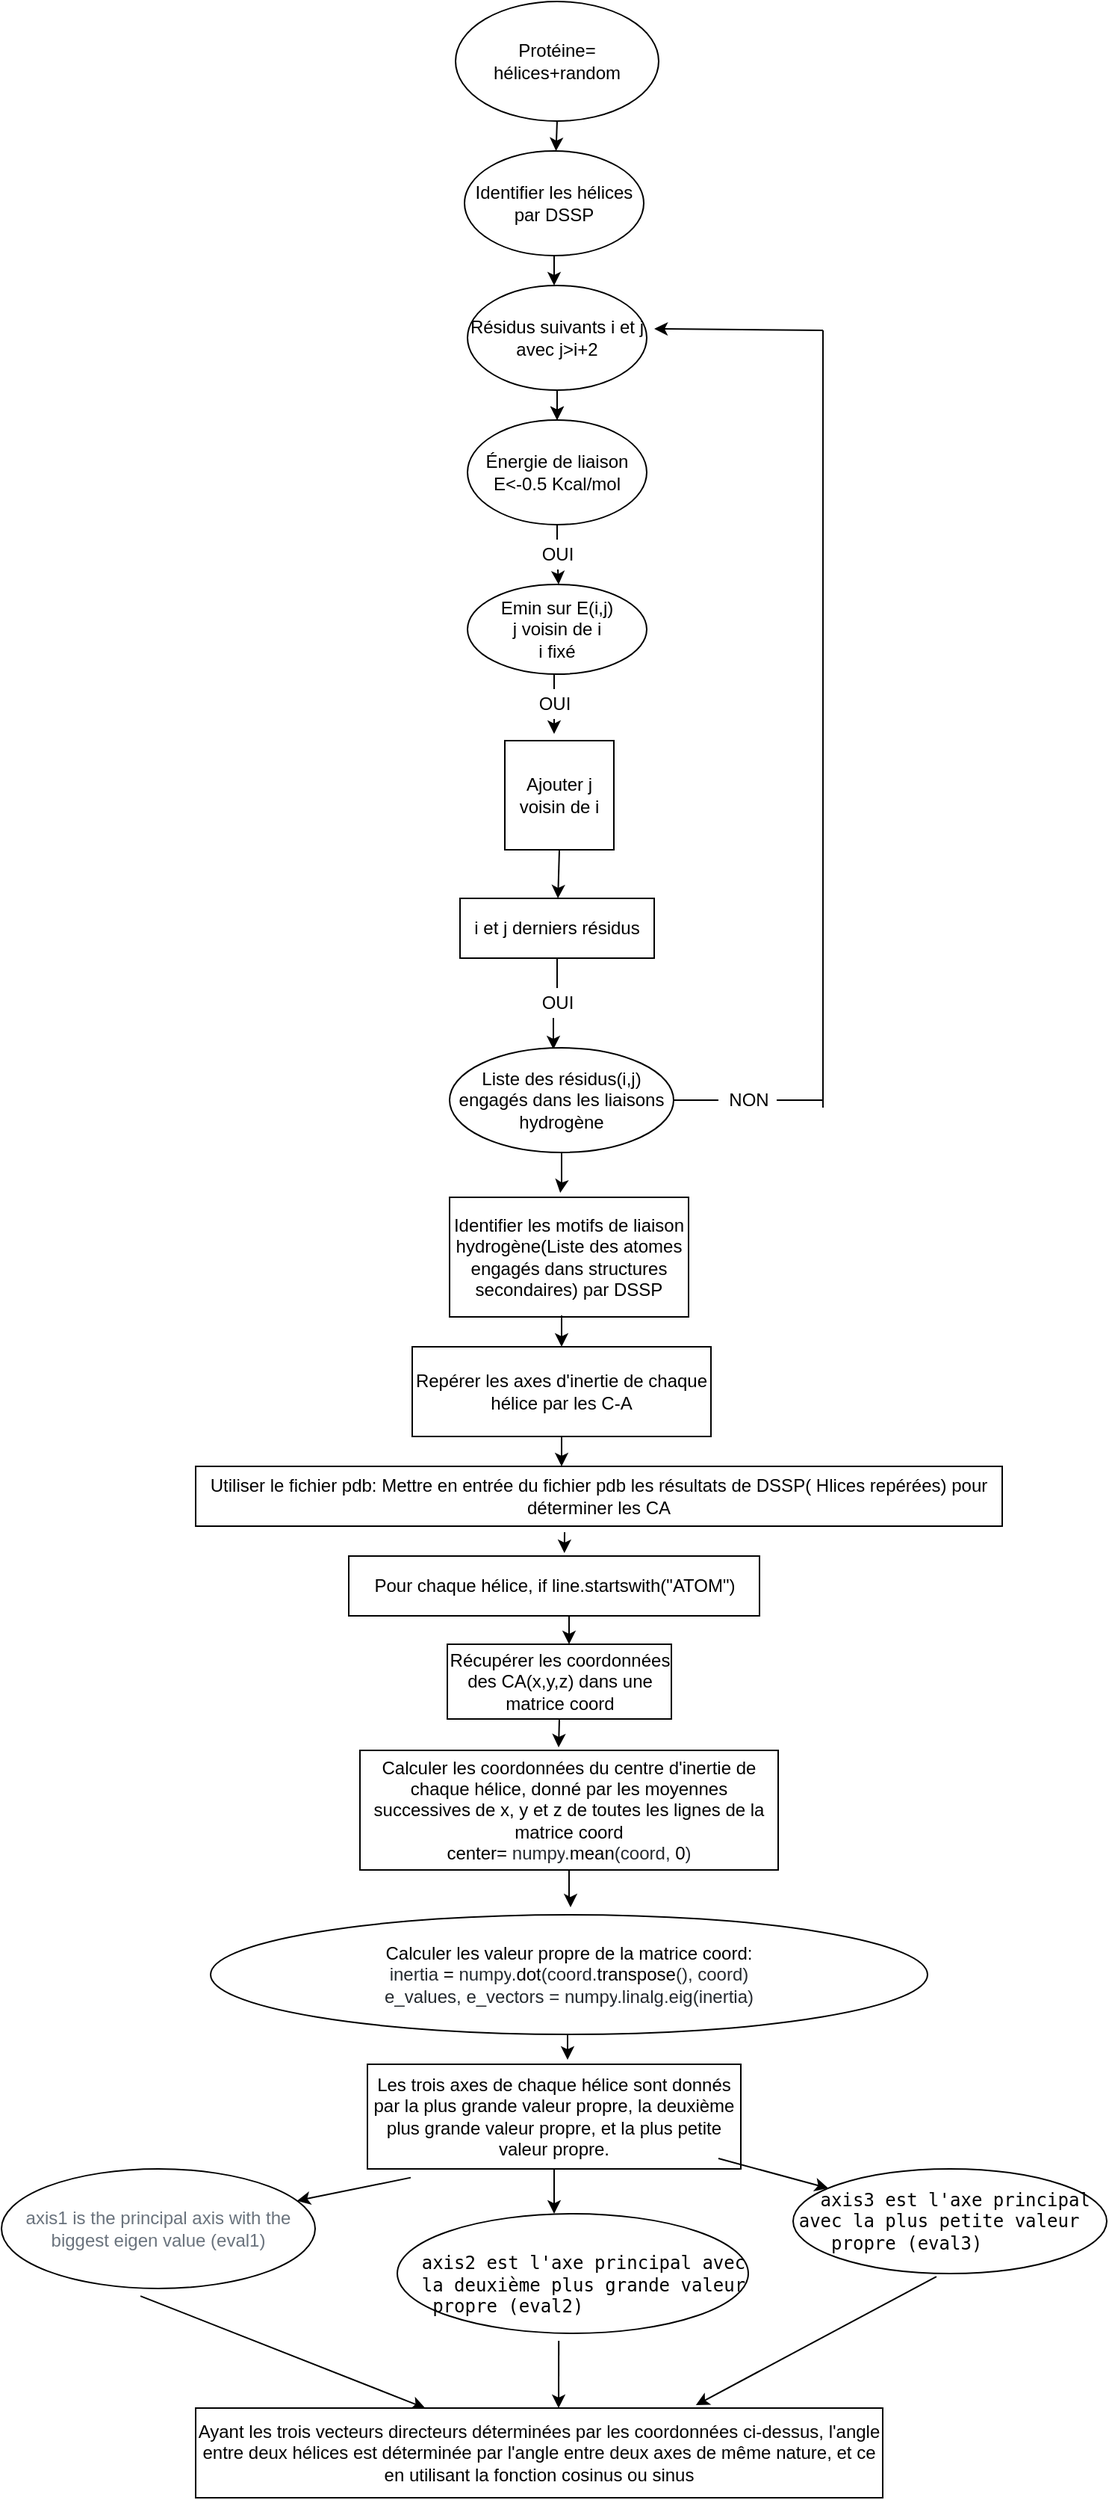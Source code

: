 <mxfile version="14.6.1" type="github">
  <diagram id="XlFL_cd1Q5aJ43iOFvz8" name="Page-1">
    <mxGraphModel dx="868" dy="479" grid="1" gridSize="10" guides="1" tooltips="1" connect="1" arrows="1" fold="1" page="1" pageScale="1" pageWidth="827" pageHeight="1169" math="0" shadow="0">
      <root>
        <mxCell id="0" />
        <mxCell id="1" parent="0" />
        <mxCell id="UyoWGH5hfC34sGtRmq1U-1" value="Protéine= hélices+random" style="ellipse;whiteSpace=wrap;html=1;" parent="1" vertex="1">
          <mxGeometry x="354" y="20" width="136" height="80" as="geometry" />
        </mxCell>
        <mxCell id="UyoWGH5hfC34sGtRmq1U-2" value="" style="endArrow=classic;html=1;exitX=0.5;exitY=1;exitDx=0;exitDy=0;" parent="1" source="UyoWGH5hfC34sGtRmq1U-1" target="UyoWGH5hfC34sGtRmq1U-3" edge="1">
          <mxGeometry width="50" height="50" relative="1" as="geometry">
            <mxPoint x="390" y="270" as="sourcePoint" />
            <mxPoint x="422" y="160" as="targetPoint" />
          </mxGeometry>
        </mxCell>
        <mxCell id="UyoWGH5hfC34sGtRmq1U-3" value="Identifier les hélices par DSSP" style="ellipse;whiteSpace=wrap;html=1;" parent="1" vertex="1">
          <mxGeometry x="360" y="120" width="120" height="70" as="geometry" />
        </mxCell>
        <mxCell id="UyoWGH5hfC34sGtRmq1U-5" value="" style="endArrow=classic;html=1;exitX=0.5;exitY=1;exitDx=0;exitDy=0;entryX=0.5;entryY=0;entryDx=0;entryDy=0;" parent="1" source="UyoWGH5hfC34sGtRmq1U-3" edge="1">
          <mxGeometry width="50" height="50" relative="1" as="geometry">
            <mxPoint x="390" y="270" as="sourcePoint" />
            <mxPoint x="420" y="210" as="targetPoint" />
          </mxGeometry>
        </mxCell>
        <mxCell id="UyoWGH5hfC34sGtRmq1U-9" value="" style="edgeStyle=orthogonalEdgeStyle;rounded=0;orthogonalLoop=1;jettySize=auto;html=1;" parent="1" source="UyoWGH5hfC34sGtRmq1U-6" edge="1">
          <mxGeometry relative="1" as="geometry">
            <mxPoint x="422" y="300" as="targetPoint" />
            <Array as="points">
              <mxPoint x="422" y="300" />
              <mxPoint x="422" y="300" />
            </Array>
          </mxGeometry>
        </mxCell>
        <mxCell id="UyoWGH5hfC34sGtRmq1U-6" value="Résidus suivants i et j avec j&amp;gt;i+2" style="ellipse;whiteSpace=wrap;html=1;" parent="1" vertex="1">
          <mxGeometry x="362" y="210" width="120" height="70" as="geometry" />
        </mxCell>
        <mxCell id="UyoWGH5hfC34sGtRmq1U-7" value="" style="endArrow=classic;html=1;exitX=0.5;exitY=1;exitDx=0;exitDy=0;" parent="1" source="UyoWGH5hfC34sGtRmq1U-6" edge="1">
          <mxGeometry width="50" height="50" relative="1" as="geometry">
            <mxPoint x="390" y="270" as="sourcePoint" />
            <mxPoint x="422" y="300" as="targetPoint" />
          </mxGeometry>
        </mxCell>
        <mxCell id="UyoWGH5hfC34sGtRmq1U-10" value="Énergie de liaison E&amp;lt;-0.5 Kcal/mol" style="ellipse;whiteSpace=wrap;html=1;" parent="1" vertex="1">
          <mxGeometry x="362" y="300" width="120" height="70" as="geometry" />
        </mxCell>
        <mxCell id="UyoWGH5hfC34sGtRmq1U-13" value="" style="endArrow=none;html=1;exitX=0.5;exitY=1;exitDx=0;exitDy=0;" parent="1" source="UyoWGH5hfC34sGtRmq1U-10" edge="1">
          <mxGeometry width="50" height="50" relative="1" as="geometry">
            <mxPoint x="390" y="270" as="sourcePoint" />
            <mxPoint x="422" y="380" as="targetPoint" />
          </mxGeometry>
        </mxCell>
        <mxCell id="UyoWGH5hfC34sGtRmq1U-14" value="OUI" style="text;html=1;align=center;verticalAlign=middle;resizable=0;points=[];autosize=1;strokeColor=none;" parent="1" vertex="1">
          <mxGeometry x="402" y="380" width="40" height="20" as="geometry" />
        </mxCell>
        <mxCell id="UyoWGH5hfC34sGtRmq1U-15" value="" style="endArrow=classic;html=1;" parent="1" source="UyoWGH5hfC34sGtRmq1U-14" edge="1">
          <mxGeometry width="50" height="50" relative="1" as="geometry">
            <mxPoint x="390" y="270" as="sourcePoint" />
            <mxPoint x="423" y="410" as="targetPoint" />
          </mxGeometry>
        </mxCell>
        <mxCell id="UyoWGH5hfC34sGtRmq1U-16" value="&lt;div&gt;Emin sur E(i,j)&lt;/div&gt;&lt;div&gt;j voisin de i&lt;/div&gt;&lt;div&gt;i fixé&lt;br&gt;&lt;/div&gt;" style="ellipse;whiteSpace=wrap;html=1;" parent="1" vertex="1">
          <mxGeometry x="362" y="410" width="120" height="60" as="geometry" />
        </mxCell>
        <mxCell id="UyoWGH5hfC34sGtRmq1U-17" value="" style="endArrow=none;html=1;" parent="1" edge="1">
          <mxGeometry width="50" height="50" relative="1" as="geometry">
            <mxPoint x="420" y="470" as="sourcePoint" />
            <mxPoint x="420" y="480" as="targetPoint" />
          </mxGeometry>
        </mxCell>
        <mxCell id="UyoWGH5hfC34sGtRmq1U-18" value="OUI" style="text;html=1;align=center;verticalAlign=middle;resizable=0;points=[];autosize=1;strokeColor=none;" parent="1" vertex="1">
          <mxGeometry x="400" y="480" width="40" height="20" as="geometry" />
        </mxCell>
        <mxCell id="UyoWGH5hfC34sGtRmq1U-19" value="" style="endArrow=classic;html=1;" parent="1" source="UyoWGH5hfC34sGtRmq1U-18" edge="1">
          <mxGeometry width="50" height="50" relative="1" as="geometry">
            <mxPoint x="390" y="500" as="sourcePoint" />
            <mxPoint x="420" y="510" as="targetPoint" />
          </mxGeometry>
        </mxCell>
        <mxCell id="UyoWGH5hfC34sGtRmq1U-20" value="Ajouter j voisin de i" style="whiteSpace=wrap;html=1;aspect=fixed;" parent="1" vertex="1">
          <mxGeometry x="387" y="514.5" width="73" height="73" as="geometry" />
        </mxCell>
        <mxCell id="UyoWGH5hfC34sGtRmq1U-21" value="" style="endArrow=classic;html=1;exitX=0.5;exitY=1;exitDx=0;exitDy=0;" parent="1" source="UyoWGH5hfC34sGtRmq1U-20" target="UyoWGH5hfC34sGtRmq1U-22" edge="1">
          <mxGeometry width="50" height="50" relative="1" as="geometry">
            <mxPoint x="390" y="500" as="sourcePoint" />
            <mxPoint x="422" y="600" as="targetPoint" />
          </mxGeometry>
        </mxCell>
        <mxCell id="UyoWGH5hfC34sGtRmq1U-22" value="i et j derniers résidus" style="rounded=0;whiteSpace=wrap;html=1;" parent="1" vertex="1">
          <mxGeometry x="357" y="620" width="130" height="40" as="geometry" />
        </mxCell>
        <mxCell id="UyoWGH5hfC34sGtRmq1U-23" value="" style="endArrow=none;html=1;exitX=0.5;exitY=1;exitDx=0;exitDy=0;" parent="1" source="UyoWGH5hfC34sGtRmq1U-22" edge="1">
          <mxGeometry width="50" height="50" relative="1" as="geometry">
            <mxPoint x="390" y="580" as="sourcePoint" />
            <mxPoint x="422" y="680" as="targetPoint" />
            <Array as="points">
              <mxPoint x="422" y="670" />
            </Array>
          </mxGeometry>
        </mxCell>
        <mxCell id="UyoWGH5hfC34sGtRmq1U-24" value="OUI" style="text;html=1;align=center;verticalAlign=middle;resizable=0;points=[];autosize=1;strokeColor=none;" parent="1" vertex="1">
          <mxGeometry x="402" y="680" width="40" height="20" as="geometry" />
        </mxCell>
        <mxCell id="UyoWGH5hfC34sGtRmq1U-25" value="" style="endArrow=classic;html=1;" parent="1" edge="1">
          <mxGeometry width="50" height="50" relative="1" as="geometry">
            <mxPoint x="419.5" y="700" as="sourcePoint" />
            <mxPoint x="419.5" y="721" as="targetPoint" />
            <Array as="points">
              <mxPoint x="419.5" y="711" />
            </Array>
          </mxGeometry>
        </mxCell>
        <mxCell id="UyoWGH5hfC34sGtRmq1U-51" style="edgeStyle=orthogonalEdgeStyle;rounded=0;orthogonalLoop=1;jettySize=auto;html=1;entryX=0.463;entryY=-0.037;entryDx=0;entryDy=0;entryPerimeter=0;" parent="1" source="UyoWGH5hfC34sGtRmq1U-29" target="UyoWGH5hfC34sGtRmq1U-40" edge="1">
          <mxGeometry relative="1" as="geometry" />
        </mxCell>
        <mxCell id="UyoWGH5hfC34sGtRmq1U-29" value="Liste des résidus(i,j) engagés dans les liaisons hydrogène" style="ellipse;whiteSpace=wrap;html=1;" parent="1" vertex="1">
          <mxGeometry x="350" y="720" width="150" height="70" as="geometry" />
        </mxCell>
        <mxCell id="UyoWGH5hfC34sGtRmq1U-30" value="" style="endArrow=none;html=1;entryX=1;entryY=0.5;entryDx=0;entryDy=0;" parent="1" target="UyoWGH5hfC34sGtRmq1U-29" edge="1">
          <mxGeometry width="50" height="50" relative="1" as="geometry">
            <mxPoint x="530" y="755" as="sourcePoint" />
            <mxPoint x="440" y="780" as="targetPoint" />
          </mxGeometry>
        </mxCell>
        <mxCell id="UyoWGH5hfC34sGtRmq1U-31" value="NON" style="text;html=1;align=center;verticalAlign=middle;resizable=0;points=[];autosize=1;strokeColor=none;" parent="1" vertex="1">
          <mxGeometry x="530" y="745" width="40" height="20" as="geometry" />
        </mxCell>
        <mxCell id="UyoWGH5hfC34sGtRmq1U-36" value="" style="endArrow=none;html=1;exitX=0.975;exitY=0.5;exitDx=0;exitDy=0;exitPerimeter=0;" parent="1" source="UyoWGH5hfC34sGtRmq1U-31" edge="1">
          <mxGeometry width="50" height="50" relative="1" as="geometry">
            <mxPoint x="390" y="740" as="sourcePoint" />
            <mxPoint x="600" y="755" as="targetPoint" />
          </mxGeometry>
        </mxCell>
        <mxCell id="UyoWGH5hfC34sGtRmq1U-37" value="" style="endArrow=none;html=1;" parent="1" edge="1">
          <mxGeometry width="50" height="50" relative="1" as="geometry">
            <mxPoint x="600" y="760" as="sourcePoint" />
            <mxPoint x="600" y="240" as="targetPoint" />
          </mxGeometry>
        </mxCell>
        <mxCell id="UyoWGH5hfC34sGtRmq1U-38" value="" style="endArrow=classic;html=1;entryX=1.042;entryY=0.414;entryDx=0;entryDy=0;entryPerimeter=0;" parent="1" target="UyoWGH5hfC34sGtRmq1U-6" edge="1">
          <mxGeometry width="50" height="50" relative="1" as="geometry">
            <mxPoint x="600" y="240" as="sourcePoint" />
            <mxPoint x="480" y="237" as="targetPoint" />
          </mxGeometry>
        </mxCell>
        <mxCell id="UyoWGH5hfC34sGtRmq1U-40" value="Identifier les motifs de liaison hydrogène(Liste des atomes engagés dans structures secondaires) par DSSP" style="rounded=0;whiteSpace=wrap;html=1;" parent="1" vertex="1">
          <mxGeometry x="350" y="820" width="160" height="80" as="geometry" />
        </mxCell>
        <mxCell id="UyoWGH5hfC34sGtRmq1U-52" value="Repérer les axes d&#39;inertie de chaque hélice par les C-A" style="rounded=0;whiteSpace=wrap;html=1;" parent="1" vertex="1">
          <mxGeometry x="325" y="920" width="200" height="60" as="geometry" />
        </mxCell>
        <mxCell id="UyoWGH5hfC34sGtRmq1U-59" value="" style="edgeStyle=orthogonalEdgeStyle;rounded=0;orthogonalLoop=1;jettySize=auto;html=1;" parent="1" source="UyoWGH5hfC34sGtRmq1U-57" target="UyoWGH5hfC34sGtRmq1U-58" edge="1">
          <mxGeometry relative="1" as="geometry">
            <Array as="points">
              <mxPoint x="430" y="1110" />
              <mxPoint x="430" y="1110" />
            </Array>
          </mxGeometry>
        </mxCell>
        <mxCell id="UyoWGH5hfC34sGtRmq1U-57" value="Pour chaque hélice, if line.startswith(&quot;ATOM&quot;)" style="rounded=0;whiteSpace=wrap;html=1;" parent="1" vertex="1">
          <mxGeometry x="282.5" y="1060" width="275" height="40" as="geometry" />
        </mxCell>
        <mxCell id="UyoWGH5hfC34sGtRmq1U-58" value="Récupérer les coordonnées des CA(x,y,z) dans une matrice coord" style="rounded=0;whiteSpace=wrap;html=1;" parent="1" vertex="1">
          <mxGeometry x="348.5" y="1119" width="150" height="50" as="geometry" />
        </mxCell>
        <mxCell id="UyoWGH5hfC34sGtRmq1U-62" style="edgeStyle=orthogonalEdgeStyle;rounded=0;orthogonalLoop=1;jettySize=auto;html=1;" parent="1" source="UyoWGH5hfC34sGtRmq1U-61" edge="1">
          <mxGeometry relative="1" as="geometry">
            <mxPoint x="431" y="1295" as="targetPoint" />
            <Array as="points">
              <mxPoint x="430" y="1290" />
              <mxPoint x="431" y="1290" />
            </Array>
          </mxGeometry>
        </mxCell>
        <mxCell id="UyoWGH5hfC34sGtRmq1U-61" value="&lt;div&gt;Calculer les coordonnées du centre d&#39;inertie de chaque hélice, donné par les moyennes successives de x, y et z de toutes les lignes de la matrice coord&lt;br&gt;&lt;/div&gt;&lt;div&gt;&lt;span class=&quot;pl-s1&quot; style=&quot;box-sizing: border-box ; color: rgb(36 , 41 , 46) ; font-family: , &amp;#34;consolas&amp;#34; , &amp;#34;liberation mono&amp;#34; , &amp;#34;menlo&amp;#34; , monospace ; font-size: 12px ; font-style: normal ; font-weight: 400 ; letter-spacing: normal ; text-indent: 0px ; text-transform: none ; word-spacing: 0px ; background-color: rgb(255 , 255 , 255)&quot;&gt;&lt;/span&gt;&lt;span style=&quot;color: rgb(36 , 41 , 46) ; font-family: , &amp;#34;consolas&amp;#34; , &amp;#34;liberation mono&amp;#34; , &amp;#34;menlo&amp;#34; , monospace ; font-size: 12px ; font-style: normal ; font-weight: 400 ; letter-spacing: normal ; text-indent: 0px ; text-transform: none ; word-spacing: 0px ; background-color: rgb(255 , 255 , 255) ; display: inline ; float: none&quot;&gt;&lt;/span&gt;&lt;span class=&quot;pl-c1&quot; style=&quot;box-sizing: border-box ; font-family: , &amp;#34;consolas&amp;#34; , &amp;#34;liberation mono&amp;#34; , &amp;#34;menlo&amp;#34; , monospace ; font-size: 12px ; font-style: normal ; font-weight: 400 ; letter-spacing: normal ; text-indent: 0px ; text-transform: none ; word-spacing: 0px ; background-color: rgb(255 , 255 , 255)&quot;&gt;center=&lt;/span&gt;&lt;span style=&quot;color: rgb(36 , 41 , 46) ; font-family: , &amp;#34;consolas&amp;#34; , &amp;#34;liberation mono&amp;#34; , &amp;#34;menlo&amp;#34; , monospace ; font-size: 12px ; font-style: normal ; font-weight: 400 ; letter-spacing: normal ; text-indent: 0px ; text-transform: none ; word-spacing: 0px ; background-color: rgb(255 , 255 , 255) ; display: inline ; float: none&quot;&gt; &lt;/span&gt;&lt;span class=&quot;pl-s1&quot; style=&quot;box-sizing: border-box ; color: rgb(36 , 41 , 46) ; font-family: , &amp;#34;consolas&amp;#34; , &amp;#34;liberation mono&amp;#34; , &amp;#34;menlo&amp;#34; , monospace ; font-size: 12px ; font-style: normal ; font-weight: 400 ; letter-spacing: normal ; text-indent: 0px ; text-transform: none ; word-spacing: 0px ; background-color: rgb(255 , 255 , 255)&quot;&gt;numpy&lt;/span&gt;&lt;span style=&quot;color: rgb(36 , 41 , 46) ; font-family: , &amp;#34;consolas&amp;#34; , &amp;#34;liberation mono&amp;#34; , &amp;#34;menlo&amp;#34; , monospace ; font-size: 12px ; font-style: normal ; font-weight: 400 ; letter-spacing: normal ; text-indent: 0px ; text-transform: none ; word-spacing: 0px ; background-color: rgb(255 , 255 , 255) ; display: inline ; float: none&quot;&gt;.&lt;/span&gt;&lt;span class=&quot;pl-en&quot; style=&quot;box-sizing: border-box ; font-family: , &amp;#34;consolas&amp;#34; , &amp;#34;liberation mono&amp;#34; , &amp;#34;menlo&amp;#34; , monospace ; font-size: 12px ; font-style: normal ; font-weight: 400 ; letter-spacing: normal ; text-indent: 0px ; text-transform: none ; word-spacing: 0px ; background-color: rgb(255 , 255 , 255)&quot;&gt;mean&lt;/span&gt;&lt;span style=&quot;color: rgb(36 , 41 , 46) ; font-family: , &amp;#34;consolas&amp;#34; , &amp;#34;liberation mono&amp;#34; , &amp;#34;menlo&amp;#34; , monospace ; font-size: 12px ; font-style: normal ; font-weight: 400 ; letter-spacing: normal ; text-indent: 0px ; text-transform: none ; word-spacing: 0px ; background-color: rgb(255 , 255 , 255) ; display: inline ; float: none&quot;&gt;(&lt;/span&gt;&lt;span class=&quot;pl-s1&quot; style=&quot;box-sizing: border-box ; color: rgb(36 , 41 , 46) ; font-family: , &amp;#34;consolas&amp;#34; , &amp;#34;liberation mono&amp;#34; , &amp;#34;menlo&amp;#34; , monospace ; font-size: 12px ; font-style: normal ; font-weight: 400 ; letter-spacing: normal ; text-indent: 0px ; text-transform: none ; word-spacing: 0px ; background-color: rgb(255 , 255 , 255)&quot;&gt;coord&lt;/span&gt;&lt;span style=&quot;color: rgb(36 , 41 , 46) ; font-family: , &amp;#34;consolas&amp;#34; , &amp;#34;liberation mono&amp;#34; , &amp;#34;menlo&amp;#34; , monospace ; font-size: 12px ; font-style: normal ; font-weight: 400 ; letter-spacing: normal ; text-indent: 0px ; text-transform: none ; word-spacing: 0px ; background-color: rgb(255 , 255 , 255) ; display: inline ; float: none&quot;&gt;, &lt;/span&gt;&lt;span class=&quot;pl-c1&quot; style=&quot;box-sizing: border-box ; font-family: , &amp;#34;consolas&amp;#34; , &amp;#34;liberation mono&amp;#34; , &amp;#34;menlo&amp;#34; , monospace ; font-size: 12px ; font-style: normal ; font-weight: 400 ; letter-spacing: normal ; text-indent: 0px ; text-transform: none ; word-spacing: 0px ; background-color: rgb(255 , 255 , 255)&quot;&gt;0&lt;/span&gt;&lt;span style=&quot;color: rgb(36 , 41 , 46) ; font-family: , &amp;#34;consolas&amp;#34; , &amp;#34;liberation mono&amp;#34; , &amp;#34;menlo&amp;#34; , monospace ; font-size: 12px ; font-style: normal ; font-weight: 400 ; letter-spacing: normal ; text-indent: 0px ; text-transform: none ; word-spacing: 0px ; background-color: rgb(255 , 255 , 255) ; display: inline ; float: none&quot;&gt;)&lt;/span&gt;&lt;/div&gt;" style="rounded=0;whiteSpace=wrap;html=1;" parent="1" vertex="1">
          <mxGeometry x="290" y="1190" width="280" height="80" as="geometry" />
        </mxCell>
        <mxCell id="UyoWGH5hfC34sGtRmq1U-66" style="edgeStyle=orthogonalEdgeStyle;rounded=0;orthogonalLoop=1;jettySize=auto;html=1;" parent="1" edge="1">
          <mxGeometry relative="1" as="geometry">
            <mxPoint x="360" y="1355" as="targetPoint" />
            <mxPoint x="365" y="1355" as="sourcePoint" />
          </mxGeometry>
        </mxCell>
        <mxCell id="UyoWGH5hfC34sGtRmq1U-70" style="edgeStyle=orthogonalEdgeStyle;rounded=0;orthogonalLoop=1;jettySize=auto;html=1;exitX=0.5;exitY=1;exitDx=0;exitDy=0;entryX=0.536;entryY=-0.043;entryDx=0;entryDy=0;entryPerimeter=0;" parent="1" source="UyoWGH5hfC34sGtRmq1U-67" target="UyoWGH5hfC34sGtRmq1U-72" edge="1">
          <mxGeometry relative="1" as="geometry">
            <mxPoint x="423.5" y="1400" as="targetPoint" />
          </mxGeometry>
        </mxCell>
        <mxCell id="UyoWGH5hfC34sGtRmq1U-67" value="&lt;div&gt;Calculer les valeur propre de la matrice coord:&lt;/div&gt;&lt;div&gt;&lt;span style=&quot;color: rgb(36 , 41 , 46) ; font-family: , &amp;#34;consolas&amp;#34; , &amp;#34;liberation mono&amp;#34; , &amp;#34;menlo&amp;#34; , monospace ; font-size: 12px ; font-style: normal ; font-weight: 400 ; letter-spacing: normal ; text-indent: 0px ; text-transform: none ; word-spacing: 0px ; background-color: rgb(255 , 255 , 255) ; display: inline ; float: none&quot;&gt; &lt;/span&gt;&lt;span class=&quot;pl-s1&quot; style=&quot;box-sizing: border-box ; color: rgb(36 , 41 , 46) ; font-family: , &amp;#34;consolas&amp;#34; , &amp;#34;liberation mono&amp;#34; , &amp;#34;menlo&amp;#34; , monospace ; font-size: 12px ; font-style: normal ; font-weight: 400 ; letter-spacing: normal ; text-indent: 0px ; text-transform: none ; word-spacing: 0px ; background-color: rgb(255 , 255 , 255)&quot;&gt;inertia&lt;/span&gt;&lt;span style=&quot;color: rgb(36 , 41 , 46) ; font-family: , &amp;#34;consolas&amp;#34; , &amp;#34;liberation mono&amp;#34; , &amp;#34;menlo&amp;#34; , monospace ; font-size: 12px ; font-style: normal ; font-weight: 400 ; letter-spacing: normal ; text-indent: 0px ; text-transform: none ; word-spacing: 0px ; background-color: rgb(255 , 255 , 255) ; display: inline ; float: none&quot;&gt; &lt;/span&gt;&lt;span class=&quot;pl-c1&quot; style=&quot;box-sizing: border-box ; font-family: , &amp;#34;consolas&amp;#34; , &amp;#34;liberation mono&amp;#34; , &amp;#34;menlo&amp;#34; , monospace ; font-size: 12px ; font-style: normal ; font-weight: 400 ; letter-spacing: normal ; text-indent: 0px ; text-transform: none ; word-spacing: 0px ; background-color: rgb(255 , 255 , 255)&quot;&gt;=&lt;/span&gt;&lt;span style=&quot;color: rgb(36 , 41 , 46) ; font-family: , &amp;#34;consolas&amp;#34; , &amp;#34;liberation mono&amp;#34; , &amp;#34;menlo&amp;#34; , monospace ; font-size: 12px ; font-style: normal ; font-weight: 400 ; letter-spacing: normal ; text-indent: 0px ; text-transform: none ; word-spacing: 0px ; background-color: rgb(255 , 255 , 255) ; display: inline ; float: none&quot;&gt; &lt;/span&gt;&lt;span class=&quot;pl-s1&quot; style=&quot;box-sizing: border-box ; color: rgb(36 , 41 , 46) ; font-family: , &amp;#34;consolas&amp;#34; , &amp;#34;liberation mono&amp;#34; , &amp;#34;menlo&amp;#34; , monospace ; font-size: 12px ; font-style: normal ; font-weight: 400 ; letter-spacing: normal ; text-indent: 0px ; text-transform: none ; word-spacing: 0px ; background-color: rgb(255 , 255 , 255)&quot;&gt;numpy&lt;/span&gt;&lt;span style=&quot;color: rgb(36 , 41 , 46) ; font-family: , &amp;#34;consolas&amp;#34; , &amp;#34;liberation mono&amp;#34; , &amp;#34;menlo&amp;#34; , monospace ; font-size: 12px ; font-style: normal ; font-weight: 400 ; letter-spacing: normal ; text-indent: 0px ; text-transform: none ; word-spacing: 0px ; background-color: rgb(255 , 255 , 255) ; display: inline ; float: none&quot;&gt;.&lt;/span&gt;&lt;span class=&quot;pl-en&quot; style=&quot;box-sizing: border-box ; font-family: , &amp;#34;consolas&amp;#34; , &amp;#34;liberation mono&amp;#34; , &amp;#34;menlo&amp;#34; , monospace ; font-size: 12px ; font-style: normal ; font-weight: 400 ; letter-spacing: normal ; text-indent: 0px ; text-transform: none ; word-spacing: 0px ; background-color: rgb(255 , 255 , 255)&quot;&gt;dot&lt;/span&gt;&lt;span style=&quot;color: rgb(36 , 41 , 46) ; font-family: , &amp;#34;consolas&amp;#34; , &amp;#34;liberation mono&amp;#34; , &amp;#34;menlo&amp;#34; , monospace ; font-size: 12px ; font-style: normal ; font-weight: 400 ; letter-spacing: normal ; text-indent: 0px ; text-transform: none ; word-spacing: 0px ; background-color: rgb(255 , 255 , 255) ; display: inline ; float: none&quot;&gt;(&lt;/span&gt;&lt;span class=&quot;pl-s1&quot; style=&quot;box-sizing: border-box ; color: rgb(36 , 41 , 46) ; font-family: , &amp;#34;consolas&amp;#34; , &amp;#34;liberation mono&amp;#34; , &amp;#34;menlo&amp;#34; , monospace ; font-size: 12px ; font-style: normal ; font-weight: 400 ; letter-spacing: normal ; text-indent: 0px ; text-transform: none ; word-spacing: 0px ; background-color: rgb(255 , 255 , 255)&quot;&gt;coord&lt;/span&gt;&lt;span style=&quot;color: rgb(36 , 41 , 46) ; font-family: , &amp;#34;consolas&amp;#34; , &amp;#34;liberation mono&amp;#34; , &amp;#34;menlo&amp;#34; , monospace ; font-size: 12px ; font-style: normal ; font-weight: 400 ; letter-spacing: normal ; text-indent: 0px ; text-transform: none ; word-spacing: 0px ; background-color: rgb(255 , 255 , 255) ; display: inline ; float: none&quot;&gt;.&lt;/span&gt;&lt;span class=&quot;pl-en&quot; style=&quot;box-sizing: border-box ; font-family: , &amp;#34;consolas&amp;#34; , &amp;#34;liberation mono&amp;#34; , &amp;#34;menlo&amp;#34; , monospace ; font-size: 12px ; font-style: normal ; font-weight: 400 ; letter-spacing: normal ; text-indent: 0px ; text-transform: none ; word-spacing: 0px ; background-color: rgb(255 , 255 , 255)&quot;&gt;transpose&lt;/span&gt;&lt;span style=&quot;color: rgb(36 , 41 , 46) ; font-family: , &amp;#34;consolas&amp;#34; , &amp;#34;liberation mono&amp;#34; , &amp;#34;menlo&amp;#34; , monospace ; font-size: 12px ; font-style: normal ; font-weight: 400 ; letter-spacing: normal ; text-indent: 0px ; text-transform: none ; word-spacing: 0px ; background-color: rgb(255 , 255 , 255) ; display: inline ; float: none&quot;&gt;(), &lt;/span&gt;&lt;span class=&quot;pl-s1&quot; style=&quot;box-sizing: border-box ; color: rgb(36 , 41 , 46) ; font-family: , &amp;#34;consolas&amp;#34; , &amp;#34;liberation mono&amp;#34; , &amp;#34;menlo&amp;#34; , monospace ; font-size: 12px ; font-style: normal ; font-weight: 400 ; letter-spacing: normal ; text-indent: 0px ; text-transform: none ; word-spacing: 0px ; background-color: rgb(255 , 255 , 255)&quot;&gt;coord&lt;/span&gt;&lt;span style=&quot;color: rgb(36 , 41 , 46) ; font-family: , &amp;#34;consolas&amp;#34; , &amp;#34;liberation mono&amp;#34; , &amp;#34;menlo&amp;#34; , monospace ; font-size: 12px ; font-style: normal ; font-weight: 400 ; letter-spacing: normal ; text-indent: 0px ; text-transform: none ; word-spacing: 0px ; background-color: rgb(255 , 255 , 255) ; display: inline ; float: none&quot;&gt;)&lt;/span&gt;&lt;/div&gt;&lt;div&gt;&lt;span style=&quot;color: rgb(36 , 41 , 46) ; font-family: , &amp;#34;consolas&amp;#34; , &amp;#34;liberation mono&amp;#34; , &amp;#34;menlo&amp;#34; , monospace ; font-size: 12px ; font-style: normal ; font-weight: 400 ; letter-spacing: normal ; text-indent: 0px ; text-transform: none ; word-spacing: 0px ; background-color: rgb(255 , 255 , 255) ; display: inline ; float: none&quot;&gt;&lt;span style=&quot;color: rgb(36 , 41 , 46) ; font-family: , &amp;#34;consolas&amp;#34; , &amp;#34;liberation mono&amp;#34; , &amp;#34;menlo&amp;#34; , monospace ; font-size: 12px ; font-style: normal ; font-weight: 400 ; letter-spacing: normal ; text-indent: 0px ; text-transform: none ; word-spacing: 0px ; background-color: rgb(255 , 255 , 255) ; display: inline ; float: none&quot;&gt;&lt;/span&gt;&lt;span class=&quot;pl-s1&quot; style=&quot;box-sizing: border-box ; color: rgb(36 , 41 , 46) ; font-family: , &amp;#34;consolas&amp;#34; , &amp;#34;liberation mono&amp;#34; , &amp;#34;menlo&amp;#34; , monospace ; font-size: 12px ; font-style: normal ; font-weight: 400 ; letter-spacing: normal ; text-indent: 0px ; text-transform: none ; word-spacing: 0px ; background-color: rgb(255 , 255 , 255)&quot;&gt;e_values&lt;/span&gt;&lt;span style=&quot;color: rgb(36 , 41 , 46) ; font-family: , &amp;#34;consolas&amp;#34; , &amp;#34;liberation mono&amp;#34; , &amp;#34;menlo&amp;#34; , monospace ; font-size: 12px ; font-style: normal ; font-weight: 400 ; letter-spacing: normal ; text-indent: 0px ; text-transform: none ; word-spacing: 0px ; background-color: rgb(255 , 255 , 255) ; display: inline ; float: none&quot;&gt;, &lt;/span&gt;&lt;span class=&quot;pl-s1&quot; style=&quot;box-sizing: border-box ; color: rgb(36 , 41 , 46) ; font-family: , &amp;#34;consolas&amp;#34; , &amp;#34;liberation mono&amp;#34; , &amp;#34;menlo&amp;#34; , monospace ; font-size: 12px ; font-style: normal ; font-weight: 400 ; letter-spacing: normal ; text-indent: 0px ; text-transform: none ; word-spacing: 0px ; background-color: rgb(255 , 255 , 255)&quot;&gt;e_vectors&lt;/span&gt;&lt;span style=&quot;color: rgb(36 , 41 , 46) ; font-family: , &amp;#34;consolas&amp;#34; , &amp;#34;liberation mono&amp;#34; , &amp;#34;menlo&amp;#34; , monospace ; font-size: 12px ; font-style: normal ; font-weight: 400 ; letter-spacing: normal ; text-indent: 0px ; text-transform: none ; word-spacing: 0px ; background-color: rgb(255 , 255 , 255) ; display: inline ; float: none&quot;&gt; &lt;/span&gt;&lt;span class=&quot;pl-c1&quot; style=&quot;box-sizing: border-box ; font-family: , &amp;#34;consolas&amp;#34; , &amp;#34;liberation mono&amp;#34; , &amp;#34;menlo&amp;#34; , monospace ; font-size: 12px ; font-style: normal ; font-weight: 400 ; letter-spacing: normal ; text-indent: 0px ; text-transform: none ; word-spacing: 0px ; background-color: rgb(255 , 255 , 255)&quot;&gt;=&lt;/span&gt;&lt;span style=&quot;color: rgb(36 , 41 , 46) ; font-family: , &amp;#34;consolas&amp;#34; , &amp;#34;liberation mono&amp;#34; , &amp;#34;menlo&amp;#34; , monospace ; font-size: 12px ; font-style: normal ; font-weight: 400 ; letter-spacing: normal ; text-indent: 0px ; text-transform: none ; word-spacing: 0px ; background-color: rgb(255 , 255 , 255) ; display: inline ; float: none&quot;&gt; &lt;/span&gt;&lt;span class=&quot;pl-s1&quot; style=&quot;box-sizing: border-box ; color: rgb(36 , 41 , 46) ; font-family: , &amp;#34;consolas&amp;#34; , &amp;#34;liberation mono&amp;#34; , &amp;#34;menlo&amp;#34; , monospace ; font-size: 12px ; font-style: normal ; font-weight: 400 ; letter-spacing: normal ; text-indent: 0px ; text-transform: none ; word-spacing: 0px ; background-color: rgb(255 , 255 , 255)&quot;&gt;numpy&lt;/span&gt;&lt;span style=&quot;color: rgb(36 , 41 , 46) ; font-family: , &amp;#34;consolas&amp;#34; , &amp;#34;liberation mono&amp;#34; , &amp;#34;menlo&amp;#34; , monospace ; font-size: 12px ; font-style: normal ; font-weight: 400 ; letter-spacing: normal ; text-indent: 0px ; text-transform: none ; word-spacing: 0px ; background-color: rgb(255 , 255 , 255) ; display: inline ; float: none&quot;&gt;.&lt;/span&gt;&lt;span class=&quot;pl-s1&quot; style=&quot;box-sizing: border-box ; color: rgb(36 , 41 , 46) ; font-family: , &amp;#34;consolas&amp;#34; , &amp;#34;liberation mono&amp;#34; , &amp;#34;menlo&amp;#34; , monospace ; font-size: 12px ; font-style: normal ; font-weight: 400 ; letter-spacing: normal ; text-indent: 0px ; text-transform: none ; word-spacing: 0px ; background-color: rgb(255 , 255 , 255)&quot;&gt;linalg&lt;/span&gt;&lt;span style=&quot;color: rgb(36 , 41 , 46) ; font-family: , &amp;#34;consolas&amp;#34; , &amp;#34;liberation mono&amp;#34; , &amp;#34;menlo&amp;#34; , monospace ; font-size: 12px ; font-style: normal ; font-weight: 400 ; letter-spacing: normal ; text-indent: 0px ; text-transform: none ; word-spacing: 0px ; background-color: rgb(255 , 255 , 255) ; display: inline ; float: none&quot;&gt;.&lt;/span&gt;&lt;span class=&quot;pl-en&quot; style=&quot;box-sizing: border-box ; font-family: , &amp;#34;consolas&amp;#34; , &amp;#34;liberation mono&amp;#34; , &amp;#34;menlo&amp;#34; , monospace ; font-size: 12px ; font-style: normal ; font-weight: 400 ; letter-spacing: normal ; text-indent: 0px ; text-transform: none ; word-spacing: 0px ; background-color: rgb(255 , 255 , 255)&quot;&gt;eig&lt;/span&gt;&lt;span style=&quot;color: rgb(36 , 41 , 46) ; font-family: , &amp;#34;consolas&amp;#34; , &amp;#34;liberation mono&amp;#34; , &amp;#34;menlo&amp;#34; , monospace ; font-size: 12px ; font-style: normal ; font-weight: 400 ; letter-spacing: normal ; text-indent: 0px ; text-transform: none ; word-spacing: 0px ; background-color: rgb(255 , 255 , 255) ; display: inline ; float: none&quot;&gt;(&lt;/span&gt;&lt;span class=&quot;pl-s1&quot; style=&quot;box-sizing: border-box ; color: rgb(36 , 41 , 46) ; font-family: , &amp;#34;consolas&amp;#34; , &amp;#34;liberation mono&amp;#34; , &amp;#34;menlo&amp;#34; , monospace ; font-size: 12px ; font-style: normal ; font-weight: 400 ; letter-spacing: normal ; text-indent: 0px ; text-transform: none ; word-spacing: 0px ; background-color: rgb(255 , 255 , 255)&quot;&gt;inertia&lt;/span&gt;&lt;span style=&quot;color: rgb(36 , 41 , 46) ; font-family: , &amp;#34;consolas&amp;#34; , &amp;#34;liberation mono&amp;#34; , &amp;#34;menlo&amp;#34; , monospace ; font-size: 12px ; font-style: normal ; font-weight: 400 ; letter-spacing: normal ; text-indent: 0px ; text-transform: none ; word-spacing: 0px ; background-color: rgb(255 , 255 , 255) ; display: inline ; float: none&quot;&gt;)&lt;/span&gt;&lt;/span&gt;&lt;/div&gt;" style="ellipse;whiteSpace=wrap;html=1;" parent="1" vertex="1">
          <mxGeometry x="190" y="1300" width="480" height="80" as="geometry" />
        </mxCell>
        <mxCell id="UyoWGH5hfC34sGtRmq1U-72" value="Les trois axes de chaque hélice sont donnés par la plus grande valeur propre, la deuxième plus grande valeur propre, et la plus petite valeur propre. " style="rounded=0;whiteSpace=wrap;html=1;" parent="1" vertex="1">
          <mxGeometry x="295" y="1400" width="250" height="70" as="geometry" />
        </mxCell>
        <mxCell id="UyoWGH5hfC34sGtRmq1U-73" value="" style="endArrow=classic;html=1;exitX=0.116;exitY=1.083;exitDx=0;exitDy=0;exitPerimeter=0;" parent="1" source="UyoWGH5hfC34sGtRmq1U-72" target="UyoWGH5hfC34sGtRmq1U-75" edge="1">
          <mxGeometry relative="1" as="geometry">
            <mxPoint x="360" y="1400" as="sourcePoint" />
            <mxPoint x="230" y="1500" as="targetPoint" />
          </mxGeometry>
        </mxCell>
        <mxCell id="UyoWGH5hfC34sGtRmq1U-75" value="&lt;span style=&quot;color: rgb(106 , 115 , 125) ; font-family: , &amp;#34;consolas&amp;#34; , &amp;#34;liberation mono&amp;#34; , &amp;#34;menlo&amp;#34; , monospace ; font-size: 12px ; font-style: normal ; font-weight: 400 ; letter-spacing: normal ; text-indent: 0px ; text-transform: none ; word-spacing: 0px ; background-color: rgb(255 , 255 , 255) ; display: inline ; float: none&quot;&gt;axis1 is the principal axis with the biggest eigen value (eval1)&lt;/span&gt;" style="ellipse;whiteSpace=wrap;html=1;" parent="1" vertex="1">
          <mxGeometry x="50" y="1470" width="210" height="80" as="geometry" />
        </mxCell>
        <mxCell id="UyoWGH5hfC34sGtRmq1U-78" value="&lt;br&gt;&lt;pre class=&quot;tw-data-text tw-text-large XcVN5d tw-ta&quot; id=&quot;tw-target-text&quot; style=&quot;text-align: left&quot; dir=&quot;ltr&quot;&gt;&lt;span class=&quot;Y2IQFc&quot; lang=&quot;fr&quot;&gt;  axis2 est l&#39;axe principal avec&lt;br&gt;  la deuxième plus grande valeur&lt;br&gt;   propre (eval2)&lt;/span&gt;&lt;/pre&gt;" style="ellipse;whiteSpace=wrap;html=1;" parent="1" vertex="1">
          <mxGeometry x="315" y="1500" width="235" height="80" as="geometry" />
        </mxCell>
        <mxCell id="UyoWGH5hfC34sGtRmq1U-79" value="" style="endArrow=classic;html=1;" parent="1" target="UyoWGH5hfC34sGtRmq1U-80" edge="1">
          <mxGeometry width="50" height="50" relative="1" as="geometry">
            <mxPoint x="530" y="1463" as="sourcePoint" />
            <mxPoint x="610" y="1490" as="targetPoint" />
          </mxGeometry>
        </mxCell>
        <mxCell id="UyoWGH5hfC34sGtRmq1U-80" value="&lt;pre class=&quot;tw-data-text tw-text-large XcVN5d tw-ta&quot; id=&quot;tw-target-text&quot; style=&quot;text-align: left&quot; dir=&quot;ltr&quot;&gt;&lt;span class=&quot;Y2IQFc&quot; lang=&quot;fr&quot;&gt;  axis3 est l&#39;axe principal &lt;br&gt;avec la plus petite valeur &lt;br&gt;   propre (eval3)&lt;/span&gt;&lt;/pre&gt;" style="ellipse;whiteSpace=wrap;html=1;" parent="1" vertex="1">
          <mxGeometry x="580" y="1470" width="210" height="70" as="geometry" />
        </mxCell>
        <mxCell id="UyoWGH5hfC34sGtRmq1U-83" value="" style="endArrow=classic;html=1;exitX=0.5;exitY=1;exitDx=0;exitDy=0;" parent="1" source="UyoWGH5hfC34sGtRmq1U-72" edge="1">
          <mxGeometry width="50" height="50" relative="1" as="geometry">
            <mxPoint x="410" y="1420" as="sourcePoint" />
            <mxPoint x="420" y="1500" as="targetPoint" />
          </mxGeometry>
        </mxCell>
        <mxCell id="UyoWGH5hfC34sGtRmq1U-84" style="edgeStyle=orthogonalEdgeStyle;rounded=0;orthogonalLoop=1;jettySize=auto;html=1;exitX=0.5;exitY=1;exitDx=0;exitDy=0;" parent="1" source="UyoWGH5hfC34sGtRmq1U-80" target="UyoWGH5hfC34sGtRmq1U-80" edge="1">
          <mxGeometry relative="1" as="geometry" />
        </mxCell>
        <mxCell id="UyoWGH5hfC34sGtRmq1U-85" value="" style="endArrow=classic;html=1;exitX=0.46;exitY=1.063;exitDx=0;exitDy=0;exitPerimeter=0;" parent="1" source="UyoWGH5hfC34sGtRmq1U-78" edge="1">
          <mxGeometry width="50" height="50" relative="1" as="geometry">
            <mxPoint x="410" y="1560" as="sourcePoint" />
            <mxPoint x="423" y="1630" as="targetPoint" />
          </mxGeometry>
        </mxCell>
        <mxCell id="UyoWGH5hfC34sGtRmq1U-86" value="" style="endArrow=classic;html=1;exitX=0.443;exitY=1.063;exitDx=0;exitDy=0;exitPerimeter=0;" parent="1" source="UyoWGH5hfC34sGtRmq1U-75" target="UyoWGH5hfC34sGtRmq1U-88" edge="1">
          <mxGeometry width="50" height="50" relative="1" as="geometry">
            <mxPoint x="410" y="1530" as="sourcePoint" />
            <mxPoint x="269.25" y="1608.662" as="targetPoint" />
          </mxGeometry>
        </mxCell>
        <mxCell id="UyoWGH5hfC34sGtRmq1U-88" value="Ayant les trois vecteurs directeurs déterminées par les coordonnées ci-dessus, l&#39;angle entre deux hélices est déterminée par l&#39;angle entre deux axes de même nature, et ce en utilisant la fonction cosinus ou sinus" style="rounded=0;whiteSpace=wrap;html=1;" parent="1" vertex="1">
          <mxGeometry x="180" y="1630" width="460" height="60" as="geometry" />
        </mxCell>
        <mxCell id="UyoWGH5hfC34sGtRmq1U-89" value="" style="endArrow=classic;html=1;exitX=0.457;exitY=1.029;exitDx=0;exitDy=0;exitPerimeter=0;entryX=0.728;entryY=-0.033;entryDx=0;entryDy=0;entryPerimeter=0;" parent="1" source="UyoWGH5hfC34sGtRmq1U-80" target="UyoWGH5hfC34sGtRmq1U-88" edge="1">
          <mxGeometry width="50" height="50" relative="1" as="geometry">
            <mxPoint x="410" y="1530" as="sourcePoint" />
            <mxPoint x="460" y="1480" as="targetPoint" />
          </mxGeometry>
        </mxCell>
        <mxCell id="UyoWGH5hfC34sGtRmq1U-90" value="Utiliser le fichier pdb: Mettre en entrée du fichier pdb les résultats de DSSP( Hlices repérées) pour déterminer les CA " style="rounded=0;whiteSpace=wrap;html=1;" parent="1" vertex="1">
          <mxGeometry x="180" y="1000" width="540" height="40" as="geometry" />
        </mxCell>
        <mxCell id="UyoWGH5hfC34sGtRmq1U-93" value="" style="endArrow=classic;html=1;entryX=0.525;entryY=-0.05;entryDx=0;entryDy=0;entryPerimeter=0;" parent="1" target="UyoWGH5hfC34sGtRmq1U-57" edge="1">
          <mxGeometry width="50" height="50" relative="1" as="geometry">
            <mxPoint x="427" y="1044" as="sourcePoint" />
            <mxPoint x="460" y="1020" as="targetPoint" />
          </mxGeometry>
        </mxCell>
        <mxCell id="UyoWGH5hfC34sGtRmq1U-95" value="" style="endArrow=classic;html=1;entryX=0.5;entryY=0;entryDx=0;entryDy=0;" parent="1" target="UyoWGH5hfC34sGtRmq1U-52" edge="1">
          <mxGeometry width="50" height="50" relative="1" as="geometry">
            <mxPoint x="425" y="899" as="sourcePoint" />
            <mxPoint x="460" y="1050" as="targetPoint" />
            <Array as="points">
              <mxPoint x="425" y="910" />
            </Array>
          </mxGeometry>
        </mxCell>
        <mxCell id="UyoWGH5hfC34sGtRmq1U-96" value="" style="endArrow=classic;html=1;exitX=0.5;exitY=1;exitDx=0;exitDy=0;" parent="1" source="UyoWGH5hfC34sGtRmq1U-52" edge="1">
          <mxGeometry width="50" height="50" relative="1" as="geometry">
            <mxPoint x="430" y="990" as="sourcePoint" />
            <mxPoint x="425" y="1000" as="targetPoint" />
          </mxGeometry>
        </mxCell>
        <mxCell id="UyoWGH5hfC34sGtRmq1U-97" value="" style="endArrow=classic;html=1;exitX=0.5;exitY=1;exitDx=0;exitDy=0;entryX=0.475;entryY=-0.025;entryDx=0;entryDy=0;entryPerimeter=0;" parent="1" source="UyoWGH5hfC34sGtRmq1U-58" target="UyoWGH5hfC34sGtRmq1U-61" edge="1">
          <mxGeometry width="50" height="50" relative="1" as="geometry">
            <mxPoint x="410" y="1100" as="sourcePoint" />
            <mxPoint x="460" y="1050" as="targetPoint" />
          </mxGeometry>
        </mxCell>
      </root>
    </mxGraphModel>
  </diagram>
</mxfile>
